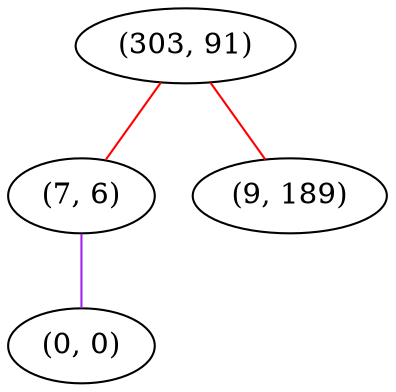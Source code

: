 graph "" {
"(303, 91)";
"(7, 6)";
"(0, 0)";
"(9, 189)";
"(303, 91)" -- "(9, 189)"  [color=red, key=0, weight=1];
"(303, 91)" -- "(7, 6)"  [color=red, key=0, weight=1];
"(7, 6)" -- "(0, 0)"  [color=purple, key=0, weight=4];
}
